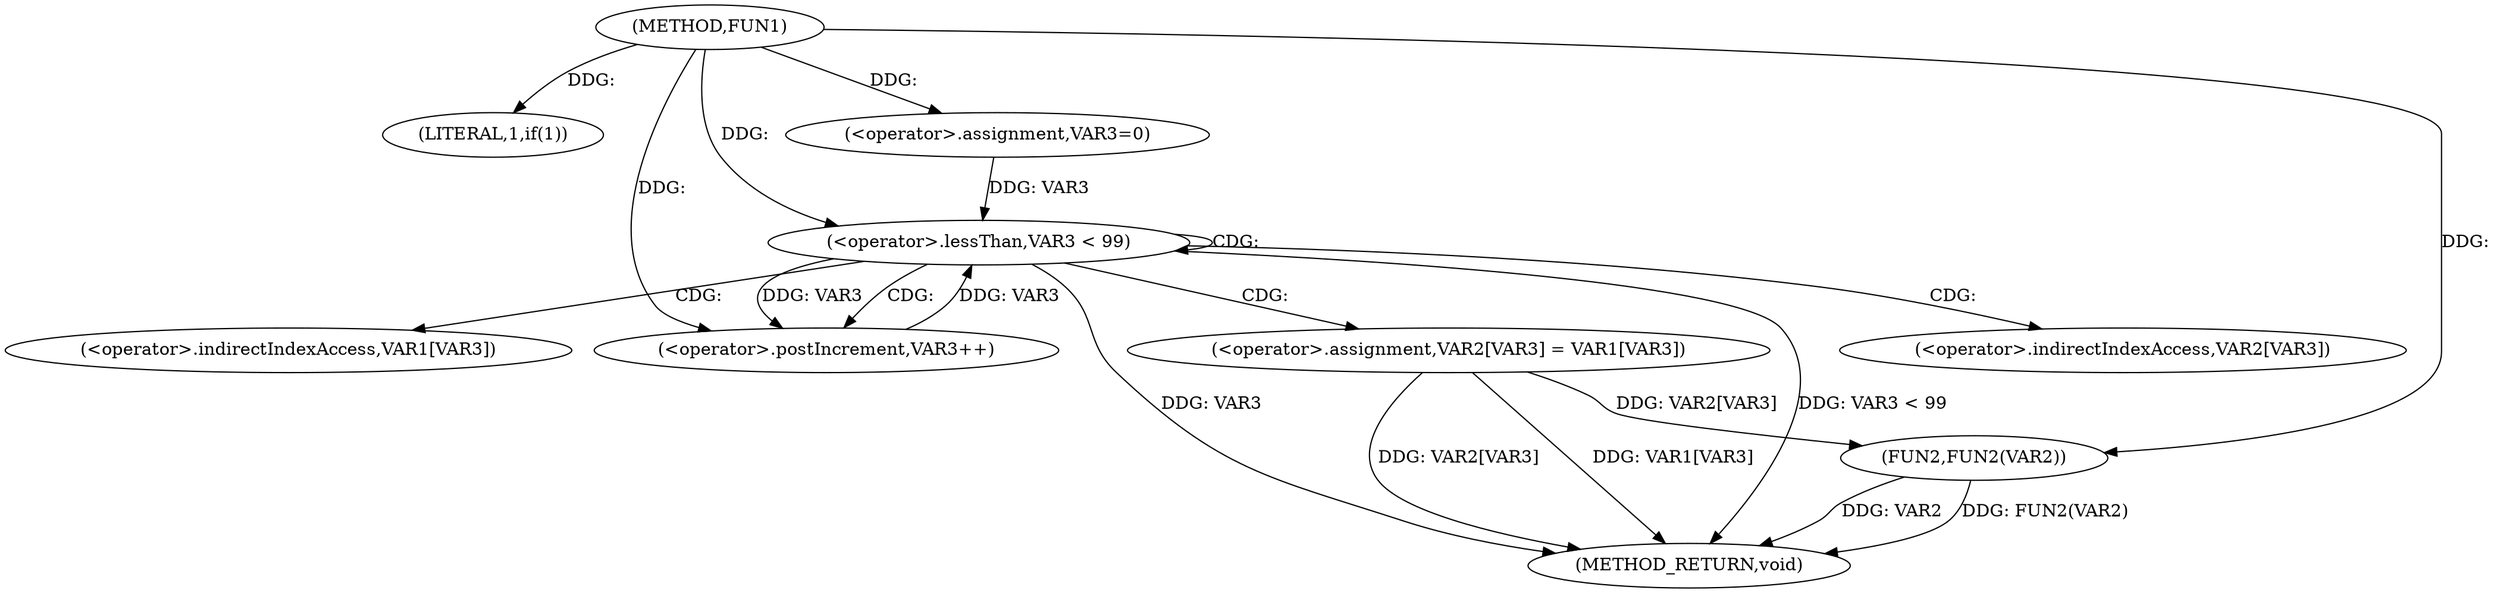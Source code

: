 digraph FUN1 {  
"1000100" [label = "(METHOD,FUN1)" ]
"1000128" [label = "(METHOD_RETURN,void)" ]
"1000103" [label = "(LITERAL,1,if(1))" ]
"1000110" [label = "(<operator>.assignment,VAR3=0)" ]
"1000113" [label = "(<operator>.lessThan,VAR3 < 99)" ]
"1000116" [label = "(<operator>.postIncrement,VAR3++)" ]
"1000119" [label = "(<operator>.assignment,VAR2[VAR3] = VAR1[VAR3])" ]
"1000126" [label = "(FUN2,FUN2(VAR2))" ]
"1000120" [label = "(<operator>.indirectIndexAccess,VAR2[VAR3])" ]
"1000123" [label = "(<operator>.indirectIndexAccess,VAR1[VAR3])" ]
  "1000126" -> "1000128"  [ label = "DDG: FUN2(VAR2)"] 
  "1000113" -> "1000128"  [ label = "DDG: VAR3"] 
  "1000119" -> "1000128"  [ label = "DDG: VAR1[VAR3]"] 
  "1000126" -> "1000128"  [ label = "DDG: VAR2"] 
  "1000113" -> "1000128"  [ label = "DDG: VAR3 < 99"] 
  "1000119" -> "1000128"  [ label = "DDG: VAR2[VAR3]"] 
  "1000100" -> "1000103"  [ label = "DDG: "] 
  "1000100" -> "1000110"  [ label = "DDG: "] 
  "1000116" -> "1000113"  [ label = "DDG: VAR3"] 
  "1000110" -> "1000113"  [ label = "DDG: VAR3"] 
  "1000100" -> "1000113"  [ label = "DDG: "] 
  "1000113" -> "1000116"  [ label = "DDG: VAR3"] 
  "1000100" -> "1000116"  [ label = "DDG: "] 
  "1000119" -> "1000126"  [ label = "DDG: VAR2[VAR3]"] 
  "1000100" -> "1000126"  [ label = "DDG: "] 
  "1000113" -> "1000123"  [ label = "CDG: "] 
  "1000113" -> "1000116"  [ label = "CDG: "] 
  "1000113" -> "1000119"  [ label = "CDG: "] 
  "1000113" -> "1000120"  [ label = "CDG: "] 
  "1000113" -> "1000113"  [ label = "CDG: "] 
}

